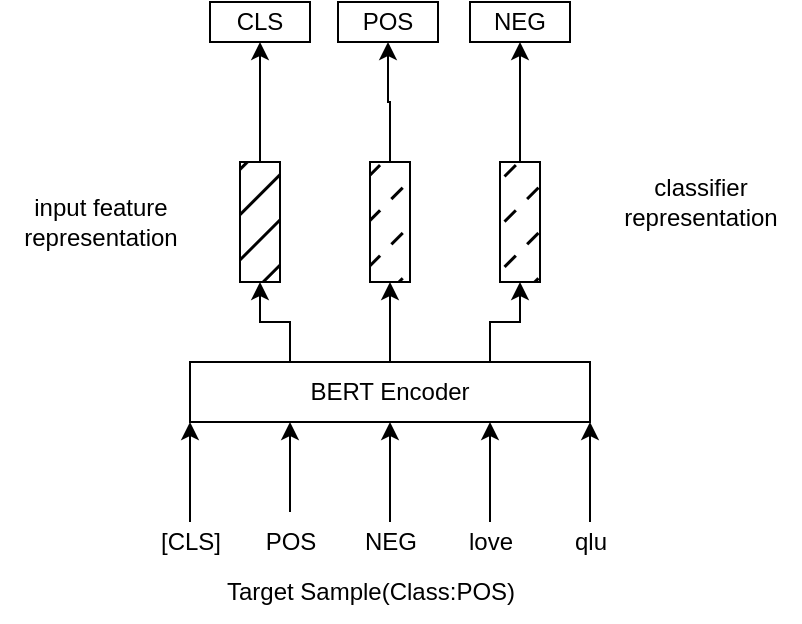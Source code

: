 <mxfile version="20.5.3" type="github">
  <diagram id="tNJ5KlxAQ_EQhU1tzWIF" name="第 1 页">
    <mxGraphModel dx="1021" dy="567" grid="1" gridSize="10" guides="1" tooltips="1" connect="1" arrows="1" fold="1" page="1" pageScale="1" pageWidth="827" pageHeight="1169" math="0" shadow="0">
      <root>
        <mxCell id="0" />
        <mxCell id="1" parent="0" />
        <mxCell id="x3IM8xXVVAgO7ZRUx03g-33" style="edgeStyle=orthogonalEdgeStyle;rounded=0;orthogonalLoop=1;jettySize=auto;html=1;exitX=0;exitY=1;exitDx=0;exitDy=0;startArrow=classic;startFill=1;endArrow=none;endFill=0;" parent="1" source="x3IM8xXVVAgO7ZRUx03g-40" edge="1">
          <mxGeometry relative="1" as="geometry">
            <mxPoint x="315" y="480" as="targetPoint" />
          </mxGeometry>
        </mxCell>
        <mxCell id="x3IM8xXVVAgO7ZRUx03g-34" style="edgeStyle=orthogonalEdgeStyle;rounded=0;orthogonalLoop=1;jettySize=auto;html=1;exitX=0.5;exitY=1;exitDx=0;exitDy=0;startArrow=classic;startFill=1;endArrow=none;endFill=0;" parent="1" source="x3IM8xXVVAgO7ZRUx03g-40" edge="1">
          <mxGeometry relative="1" as="geometry">
            <mxPoint x="415" y="480" as="targetPoint" />
          </mxGeometry>
        </mxCell>
        <mxCell id="x3IM8xXVVAgO7ZRUx03g-35" style="edgeStyle=orthogonalEdgeStyle;rounded=0;orthogonalLoop=1;jettySize=auto;html=1;exitX=0.75;exitY=1;exitDx=0;exitDy=0;startArrow=classic;startFill=1;endArrow=none;endFill=0;" parent="1" source="x3IM8xXVVAgO7ZRUx03g-40" edge="1">
          <mxGeometry relative="1" as="geometry">
            <mxPoint x="465" y="480" as="targetPoint" />
          </mxGeometry>
        </mxCell>
        <mxCell id="x3IM8xXVVAgO7ZRUx03g-36" style="edgeStyle=orthogonalEdgeStyle;rounded=0;orthogonalLoop=1;jettySize=auto;html=1;exitX=1;exitY=1;exitDx=0;exitDy=0;startArrow=classic;startFill=1;endArrow=none;endFill=0;" parent="1" source="x3IM8xXVVAgO7ZRUx03g-40" edge="1">
          <mxGeometry relative="1" as="geometry">
            <mxPoint x="515" y="480" as="targetPoint" />
          </mxGeometry>
        </mxCell>
        <mxCell id="-q9a0EuMB8JSi1CjlUB1-10" style="edgeStyle=orthogonalEdgeStyle;rounded=0;orthogonalLoop=1;jettySize=auto;html=1;exitX=0.25;exitY=0;exitDx=0;exitDy=0;entryX=0.5;entryY=1;entryDx=0;entryDy=0;" edge="1" parent="1" source="x3IM8xXVVAgO7ZRUx03g-40" target="x3IM8xXVVAgO7ZRUx03g-47">
          <mxGeometry relative="1" as="geometry" />
        </mxCell>
        <mxCell id="-q9a0EuMB8JSi1CjlUB1-11" style="edgeStyle=orthogonalEdgeStyle;rounded=0;orthogonalLoop=1;jettySize=auto;html=1;exitX=0.5;exitY=0;exitDx=0;exitDy=0;entryX=0.5;entryY=1;entryDx=0;entryDy=0;" edge="1" parent="1" source="x3IM8xXVVAgO7ZRUx03g-40" target="x3IM8xXVVAgO7ZRUx03g-48">
          <mxGeometry relative="1" as="geometry" />
        </mxCell>
        <mxCell id="-q9a0EuMB8JSi1CjlUB1-12" style="edgeStyle=orthogonalEdgeStyle;rounded=0;orthogonalLoop=1;jettySize=auto;html=1;exitX=0.75;exitY=0;exitDx=0;exitDy=0;entryX=0.5;entryY=1;entryDx=0;entryDy=0;" edge="1" parent="1" source="x3IM8xXVVAgO7ZRUx03g-40" target="x3IM8xXVVAgO7ZRUx03g-49">
          <mxGeometry relative="1" as="geometry" />
        </mxCell>
        <mxCell id="x3IM8xXVVAgO7ZRUx03g-40" value="BERT Encoder" style="rounded=0;whiteSpace=wrap;html=1;" parent="1" vertex="1">
          <mxGeometry x="315" y="400" width="200" height="30" as="geometry" />
        </mxCell>
        <mxCell id="x3IM8xXVVAgO7ZRUx03g-41" value="[CLS]" style="text;html=1;align=center;verticalAlign=middle;resizable=0;points=[];autosize=1;strokeColor=none;fillColor=none;" parent="1" vertex="1">
          <mxGeometry x="290" y="475" width="50" height="30" as="geometry" />
        </mxCell>
        <mxCell id="x3IM8xXVVAgO7ZRUx03g-42" value="" style="edgeStyle=orthogonalEdgeStyle;rounded=0;orthogonalLoop=1;jettySize=auto;html=1;exitX=0.25;exitY=1;exitDx=0;exitDy=0;startArrow=classic;startFill=1;endArrow=none;endFill=0;" parent="1" source="x3IM8xXVVAgO7ZRUx03g-40" edge="1">
          <mxGeometry relative="1" as="geometry">
            <mxPoint x="365" y="475" as="targetPoint" />
            <mxPoint x="365" y="430" as="sourcePoint" />
          </mxGeometry>
        </mxCell>
        <mxCell id="x3IM8xXVVAgO7ZRUx03g-43" value="POS" style="text;html=1;align=center;verticalAlign=middle;resizable=0;points=[];autosize=1;strokeColor=none;fillColor=none;" parent="1" vertex="1">
          <mxGeometry x="340" y="475" width="50" height="30" as="geometry" />
        </mxCell>
        <mxCell id="x3IM8xXVVAgO7ZRUx03g-44" value="NEG" style="text;html=1;align=center;verticalAlign=middle;resizable=0;points=[];autosize=1;strokeColor=none;fillColor=none;" parent="1" vertex="1">
          <mxGeometry x="390" y="475" width="50" height="30" as="geometry" />
        </mxCell>
        <mxCell id="x3IM8xXVVAgO7ZRUx03g-45" value="love" style="text;html=1;align=center;verticalAlign=middle;resizable=0;points=[];autosize=1;strokeColor=none;fillColor=none;" parent="1" vertex="1">
          <mxGeometry x="440" y="475" width="50" height="30" as="geometry" />
        </mxCell>
        <mxCell id="x3IM8xXVVAgO7ZRUx03g-46" value="qlu" style="text;html=1;align=center;verticalAlign=middle;resizable=0;points=[];autosize=1;strokeColor=none;fillColor=none;" parent="1" vertex="1">
          <mxGeometry x="495" y="475" width="40" height="30" as="geometry" />
        </mxCell>
        <mxCell id="-q9a0EuMB8JSi1CjlUB1-13" style="edgeStyle=orthogonalEdgeStyle;rounded=0;orthogonalLoop=1;jettySize=auto;html=1;exitX=0.5;exitY=0;exitDx=0;exitDy=0;entryX=0.5;entryY=1;entryDx=0;entryDy=0;" edge="1" parent="1" source="x3IM8xXVVAgO7ZRUx03g-47" target="x3IM8xXVVAgO7ZRUx03g-80">
          <mxGeometry relative="1" as="geometry" />
        </mxCell>
        <mxCell id="x3IM8xXVVAgO7ZRUx03g-47" value="" style="rounded=0;whiteSpace=wrap;html=1;fillStyle=hatch;fillColor=#000000;" parent="1" vertex="1">
          <mxGeometry x="340" y="300" width="20" height="60" as="geometry" />
        </mxCell>
        <mxCell id="-q9a0EuMB8JSi1CjlUB1-14" style="edgeStyle=orthogonalEdgeStyle;rounded=0;orthogonalLoop=1;jettySize=auto;html=1;exitX=0.5;exitY=0;exitDx=0;exitDy=0;entryX=0.5;entryY=1;entryDx=0;entryDy=0;" edge="1" parent="1" source="x3IM8xXVVAgO7ZRUx03g-48" target="x3IM8xXVVAgO7ZRUx03g-79">
          <mxGeometry relative="1" as="geometry" />
        </mxCell>
        <mxCell id="x3IM8xXVVAgO7ZRUx03g-48" value="" style="rounded=0;whiteSpace=wrap;html=1;fillStyle=dashed;fillColor=#000000;" parent="1" vertex="1">
          <mxGeometry x="405" y="300" width="20" height="60" as="geometry" />
        </mxCell>
        <mxCell id="-q9a0EuMB8JSi1CjlUB1-15" style="edgeStyle=orthogonalEdgeStyle;rounded=0;orthogonalLoop=1;jettySize=auto;html=1;exitX=0.5;exitY=0;exitDx=0;exitDy=0;entryX=0.5;entryY=1;entryDx=0;entryDy=0;" edge="1" parent="1" source="x3IM8xXVVAgO7ZRUx03g-49" target="x3IM8xXVVAgO7ZRUx03g-81">
          <mxGeometry relative="1" as="geometry" />
        </mxCell>
        <mxCell id="x3IM8xXVVAgO7ZRUx03g-49" value="" style="rounded=0;whiteSpace=wrap;html=1;fillStyle=dashed;fillColor=#000000;" parent="1" vertex="1">
          <mxGeometry x="470" y="300" width="20" height="60" as="geometry" />
        </mxCell>
        <mxCell id="x3IM8xXVVAgO7ZRUx03g-50" value="Target Sample(Class:POS)" style="text;html=1;align=center;verticalAlign=middle;resizable=0;points=[];autosize=1;strokeColor=none;fillColor=none;" parent="1" vertex="1">
          <mxGeometry x="320" y="500" width="170" height="30" as="geometry" />
        </mxCell>
        <mxCell id="x3IM8xXVVAgO7ZRUx03g-79" value="POS" style="rounded=0;whiteSpace=wrap;html=1;fillStyle=auto;strokeColor=#000000;fillColor=#FFFFFF;" parent="1" vertex="1">
          <mxGeometry x="389" y="220" width="50" height="20" as="geometry" />
        </mxCell>
        <mxCell id="x3IM8xXVVAgO7ZRUx03g-80" value="CLS" style="rounded=0;whiteSpace=wrap;html=1;fillStyle=auto;strokeColor=#000000;fillColor=#FFFFFF;" parent="1" vertex="1">
          <mxGeometry x="325" y="220" width="50" height="20" as="geometry" />
        </mxCell>
        <mxCell id="x3IM8xXVVAgO7ZRUx03g-81" value="NEG" style="rounded=0;whiteSpace=wrap;html=1;fillStyle=auto;strokeColor=#000000;fillColor=#FFFFFF;" parent="1" vertex="1">
          <mxGeometry x="455" y="220" width="50" height="20" as="geometry" />
        </mxCell>
        <mxCell id="x3IM8xXVVAgO7ZRUx03g-90" value="input feature&lt;br&gt;representation" style="text;html=1;align=center;verticalAlign=middle;resizable=0;points=[];autosize=1;strokeColor=none;fillColor=none;" parent="1" vertex="1">
          <mxGeometry x="220" y="310" width="100" height="40" as="geometry" />
        </mxCell>
        <mxCell id="x3IM8xXVVAgO7ZRUx03g-93" value="classifier&lt;br&gt;representation" style="text;html=1;align=center;verticalAlign=middle;resizable=0;points=[];autosize=1;strokeColor=none;fillColor=none;" parent="1" vertex="1">
          <mxGeometry x="520" y="300" width="100" height="40" as="geometry" />
        </mxCell>
      </root>
    </mxGraphModel>
  </diagram>
</mxfile>
